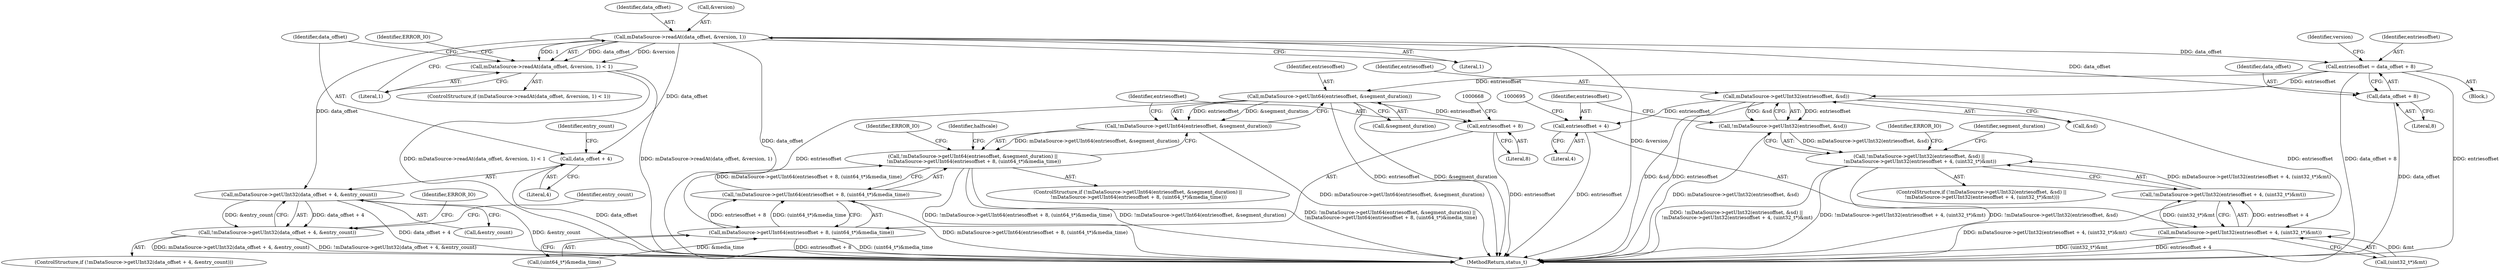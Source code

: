 digraph "0_Android_f4a88c8ed4f8186b3d6e2852993e063fc33ff231@API" {
"1000603" [label="(Call,mDataSource->readAt(data_offset, &version, 1))"];
"1000602" [label="(Call,mDataSource->readAt(data_offset, &version, 1) < 1)"];
"1000615" [label="(Call,mDataSource->getUInt32(data_offset + 4, &entry_count))"];
"1000614" [label="(Call,!mDataSource->getUInt32(data_offset + 4, &entry_count))"];
"1000616" [label="(Call,data_offset + 4)"];
"1000643" [label="(Call,entriesoffset = data_offset + 8)"];
"1000658" [label="(Call,mDataSource->getUInt64(entriesoffset, &segment_duration))"];
"1000657" [label="(Call,!mDataSource->getUInt64(entriesoffset, &segment_duration))"];
"1000656" [label="(Call,!mDataSource->getUInt64(entriesoffset, &segment_duration) ||\n !mDataSource->getUInt64(entriesoffset + 8, (uint64_t*)&media_time))"];
"1000663" [label="(Call,mDataSource->getUInt64(entriesoffset + 8, (uint64_t*)&media_time))"];
"1000662" [label="(Call,!mDataSource->getUInt64(entriesoffset + 8, (uint64_t*)&media_time))"];
"1000664" [label="(Call,entriesoffset + 8)"];
"1000685" [label="(Call,mDataSource->getUInt32(entriesoffset, &sd))"];
"1000684" [label="(Call,!mDataSource->getUInt32(entriesoffset, &sd))"];
"1000683" [label="(Call,!mDataSource->getUInt32(entriesoffset, &sd) ||\n !mDataSource->getUInt32(entriesoffset + 4, (uint32_t*)&mt))"];
"1000690" [label="(Call,mDataSource->getUInt32(entriesoffset + 4, (uint32_t*)&mt))"];
"1000689" [label="(Call,!mDataSource->getUInt32(entriesoffset + 4, (uint32_t*)&mt))"];
"1000691" [label="(Call,entriesoffset + 4)"];
"1000645" [label="(Call,data_offset + 8)"];
"1000687" [label="(Call,&sd)"];
"1000652" [label="(Identifier,version)"];
"1000660" [label="(Call,&segment_duration)"];
"1000686" [label="(Identifier,entriesoffset)"];
"1000665" [label="(Identifier,entriesoffset)"];
"1000690" [label="(Call,mDataSource->getUInt32(entriesoffset + 4, (uint32_t*)&mt))"];
"1000683" [label="(Call,!mDataSource->getUInt32(entriesoffset, &sd) ||\n !mDataSource->getUInt32(entriesoffset + 4, (uint32_t*)&mt))"];
"1000617" [label="(Identifier,data_offset)"];
"1000689" [label="(Call,!mDataSource->getUInt32(entriesoffset + 4, (uint32_t*)&mt))"];
"1000614" [label="(Call,!mDataSource->getUInt32(data_offset + 4, &entry_count))"];
"1000604" [label="(Identifier,data_offset)"];
"1000682" [label="(ControlStructure,if (!mDataSource->getUInt32(entriesoffset, &sd) ||\n !mDataSource->getUInt32(entriesoffset + 4, (uint32_t*)&mt)))"];
"1000615" [label="(Call,mDataSource->getUInt32(data_offset + 4, &entry_count))"];
"1000608" [label="(Literal,1)"];
"1000666" [label="(Literal,8)"];
"1000673" [label="(Identifier,ERROR_IO)"];
"1000684" [label="(Call,!mDataSource->getUInt32(entriesoffset, &sd))"];
"1000658" [label="(Call,mDataSource->getUInt64(entriesoffset, &segment_duration))"];
"1000693" [label="(Literal,4)"];
"1000641" [label="(Block,)"];
"1000667" [label="(Call,(uint64_t*)&media_time)"];
"1000603" [label="(Call,mDataSource->readAt(data_offset, &version, 1))"];
"1000691" [label="(Call,entriesoffset + 4)"];
"1000601" [label="(ControlStructure,if (mDataSource->readAt(data_offset, &version, 1) < 1))"];
"1000685" [label="(Call,mDataSource->getUInt32(entriesoffset, &sd))"];
"1000646" [label="(Identifier,data_offset)"];
"1000643" [label="(Call,entriesoffset = data_offset + 8)"];
"1000611" [label="(Identifier,ERROR_IO)"];
"1000662" [label="(Call,!mDataSource->getUInt64(entriesoffset + 8, (uint64_t*)&media_time))"];
"1000702" [label="(Identifier,segment_duration)"];
"1000692" [label="(Identifier,entriesoffset)"];
"1000663" [label="(Call,mDataSource->getUInt64(entriesoffset + 8, (uint64_t*)&media_time))"];
"1000655" [label="(ControlStructure,if (!mDataSource->getUInt64(entriesoffset, &segment_duration) ||\n !mDataSource->getUInt64(entriesoffset + 8, (uint64_t*)&media_time)))"];
"1000619" [label="(Call,&entry_count)"];
"1000626" [label="(Identifier,entry_count)"];
"1000618" [label="(Literal,4)"];
"1000645" [label="(Call,data_offset + 8)"];
"1000657" [label="(Call,!mDataSource->getUInt64(entriesoffset, &segment_duration))"];
"1000656" [label="(Call,!mDataSource->getUInt64(entriesoffset, &segment_duration) ||\n !mDataSource->getUInt64(entriesoffset + 8, (uint64_t*)&media_time))"];
"1000659" [label="(Identifier,entriesoffset)"];
"1000700" [label="(Identifier,ERROR_IO)"];
"1000694" [label="(Call,(uint32_t*)&mt)"];
"1002911" [label="(MethodReturn,status_t)"];
"1000616" [label="(Call,data_offset + 4)"];
"1000613" [label="(ControlStructure,if (!mDataSource->getUInt32(data_offset + 4, &entry_count)))"];
"1000623" [label="(Identifier,ERROR_IO)"];
"1000607" [label="(Literal,1)"];
"1000605" [label="(Call,&version)"];
"1000664" [label="(Call,entriesoffset + 8)"];
"1000620" [label="(Identifier,entry_count)"];
"1000713" [label="(Identifier,halfscale)"];
"1000644" [label="(Identifier,entriesoffset)"];
"1000647" [label="(Literal,8)"];
"1000602" [label="(Call,mDataSource->readAt(data_offset, &version, 1) < 1)"];
"1000603" -> "1000602"  [label="AST: "];
"1000603" -> "1000607"  [label="CFG: "];
"1000604" -> "1000603"  [label="AST: "];
"1000605" -> "1000603"  [label="AST: "];
"1000607" -> "1000603"  [label="AST: "];
"1000608" -> "1000603"  [label="CFG: "];
"1000603" -> "1002911"  [label="DDG: data_offset"];
"1000603" -> "1002911"  [label="DDG: &version"];
"1000603" -> "1000602"  [label="DDG: data_offset"];
"1000603" -> "1000602"  [label="DDG: &version"];
"1000603" -> "1000602"  [label="DDG: 1"];
"1000603" -> "1000615"  [label="DDG: data_offset"];
"1000603" -> "1000616"  [label="DDG: data_offset"];
"1000603" -> "1000643"  [label="DDG: data_offset"];
"1000603" -> "1000645"  [label="DDG: data_offset"];
"1000602" -> "1000601"  [label="AST: "];
"1000602" -> "1000608"  [label="CFG: "];
"1000608" -> "1000602"  [label="AST: "];
"1000611" -> "1000602"  [label="CFG: "];
"1000617" -> "1000602"  [label="CFG: "];
"1000602" -> "1002911"  [label="DDG: mDataSource->readAt(data_offset, &version, 1) < 1"];
"1000602" -> "1002911"  [label="DDG: mDataSource->readAt(data_offset, &version, 1)"];
"1000615" -> "1000614"  [label="AST: "];
"1000615" -> "1000619"  [label="CFG: "];
"1000616" -> "1000615"  [label="AST: "];
"1000619" -> "1000615"  [label="AST: "];
"1000614" -> "1000615"  [label="CFG: "];
"1000615" -> "1002911"  [label="DDG: data_offset + 4"];
"1000615" -> "1002911"  [label="DDG: &entry_count"];
"1000615" -> "1000614"  [label="DDG: data_offset + 4"];
"1000615" -> "1000614"  [label="DDG: &entry_count"];
"1000614" -> "1000613"  [label="AST: "];
"1000623" -> "1000614"  [label="CFG: "];
"1000626" -> "1000614"  [label="CFG: "];
"1000614" -> "1002911"  [label="DDG: !mDataSource->getUInt32(data_offset + 4, &entry_count)"];
"1000614" -> "1002911"  [label="DDG: mDataSource->getUInt32(data_offset + 4, &entry_count)"];
"1000616" -> "1000618"  [label="CFG: "];
"1000617" -> "1000616"  [label="AST: "];
"1000618" -> "1000616"  [label="AST: "];
"1000620" -> "1000616"  [label="CFG: "];
"1000616" -> "1002911"  [label="DDG: data_offset"];
"1000643" -> "1000641"  [label="AST: "];
"1000643" -> "1000645"  [label="CFG: "];
"1000644" -> "1000643"  [label="AST: "];
"1000645" -> "1000643"  [label="AST: "];
"1000652" -> "1000643"  [label="CFG: "];
"1000643" -> "1002911"  [label="DDG: entriesoffset"];
"1000643" -> "1002911"  [label="DDG: data_offset + 8"];
"1000643" -> "1000658"  [label="DDG: entriesoffset"];
"1000643" -> "1000685"  [label="DDG: entriesoffset"];
"1000658" -> "1000657"  [label="AST: "];
"1000658" -> "1000660"  [label="CFG: "];
"1000659" -> "1000658"  [label="AST: "];
"1000660" -> "1000658"  [label="AST: "];
"1000657" -> "1000658"  [label="CFG: "];
"1000658" -> "1002911"  [label="DDG: &segment_duration"];
"1000658" -> "1002911"  [label="DDG: entriesoffset"];
"1000658" -> "1000657"  [label="DDG: entriesoffset"];
"1000658" -> "1000657"  [label="DDG: &segment_duration"];
"1000658" -> "1000663"  [label="DDG: entriesoffset"];
"1000658" -> "1000664"  [label="DDG: entriesoffset"];
"1000657" -> "1000656"  [label="AST: "];
"1000665" -> "1000657"  [label="CFG: "];
"1000656" -> "1000657"  [label="CFG: "];
"1000657" -> "1002911"  [label="DDG: mDataSource->getUInt64(entriesoffset, &segment_duration)"];
"1000657" -> "1000656"  [label="DDG: mDataSource->getUInt64(entriesoffset, &segment_duration)"];
"1000656" -> "1000655"  [label="AST: "];
"1000656" -> "1000662"  [label="CFG: "];
"1000662" -> "1000656"  [label="AST: "];
"1000673" -> "1000656"  [label="CFG: "];
"1000713" -> "1000656"  [label="CFG: "];
"1000656" -> "1002911"  [label="DDG: !mDataSource->getUInt64(entriesoffset, &segment_duration) ||\n !mDataSource->getUInt64(entriesoffset + 8, (uint64_t*)&media_time)"];
"1000656" -> "1002911"  [label="DDG: !mDataSource->getUInt64(entriesoffset + 8, (uint64_t*)&media_time)"];
"1000656" -> "1002911"  [label="DDG: !mDataSource->getUInt64(entriesoffset, &segment_duration)"];
"1000662" -> "1000656"  [label="DDG: mDataSource->getUInt64(entriesoffset + 8, (uint64_t*)&media_time)"];
"1000663" -> "1000662"  [label="AST: "];
"1000663" -> "1000667"  [label="CFG: "];
"1000664" -> "1000663"  [label="AST: "];
"1000667" -> "1000663"  [label="AST: "];
"1000662" -> "1000663"  [label="CFG: "];
"1000663" -> "1002911"  [label="DDG: entriesoffset + 8"];
"1000663" -> "1002911"  [label="DDG: (uint64_t*)&media_time"];
"1000663" -> "1000662"  [label="DDG: entriesoffset + 8"];
"1000663" -> "1000662"  [label="DDG: (uint64_t*)&media_time"];
"1000667" -> "1000663"  [label="DDG: &media_time"];
"1000662" -> "1002911"  [label="DDG: mDataSource->getUInt64(entriesoffset + 8, (uint64_t*)&media_time)"];
"1000664" -> "1000666"  [label="CFG: "];
"1000665" -> "1000664"  [label="AST: "];
"1000666" -> "1000664"  [label="AST: "];
"1000668" -> "1000664"  [label="CFG: "];
"1000664" -> "1002911"  [label="DDG: entriesoffset"];
"1000685" -> "1000684"  [label="AST: "];
"1000685" -> "1000687"  [label="CFG: "];
"1000686" -> "1000685"  [label="AST: "];
"1000687" -> "1000685"  [label="AST: "];
"1000684" -> "1000685"  [label="CFG: "];
"1000685" -> "1002911"  [label="DDG: &sd"];
"1000685" -> "1002911"  [label="DDG: entriesoffset"];
"1000685" -> "1000684"  [label="DDG: entriesoffset"];
"1000685" -> "1000684"  [label="DDG: &sd"];
"1000685" -> "1000690"  [label="DDG: entriesoffset"];
"1000685" -> "1000691"  [label="DDG: entriesoffset"];
"1000684" -> "1000683"  [label="AST: "];
"1000692" -> "1000684"  [label="CFG: "];
"1000683" -> "1000684"  [label="CFG: "];
"1000684" -> "1002911"  [label="DDG: mDataSource->getUInt32(entriesoffset, &sd)"];
"1000684" -> "1000683"  [label="DDG: mDataSource->getUInt32(entriesoffset, &sd)"];
"1000683" -> "1000682"  [label="AST: "];
"1000683" -> "1000689"  [label="CFG: "];
"1000689" -> "1000683"  [label="AST: "];
"1000700" -> "1000683"  [label="CFG: "];
"1000702" -> "1000683"  [label="CFG: "];
"1000683" -> "1002911"  [label="DDG: !mDataSource->getUInt32(entriesoffset, &sd)"];
"1000683" -> "1002911"  [label="DDG: !mDataSource->getUInt32(entriesoffset + 4, (uint32_t*)&mt)"];
"1000683" -> "1002911"  [label="DDG: !mDataSource->getUInt32(entriesoffset, &sd) ||\n !mDataSource->getUInt32(entriesoffset + 4, (uint32_t*)&mt)"];
"1000689" -> "1000683"  [label="DDG: mDataSource->getUInt32(entriesoffset + 4, (uint32_t*)&mt)"];
"1000690" -> "1000689"  [label="AST: "];
"1000690" -> "1000694"  [label="CFG: "];
"1000691" -> "1000690"  [label="AST: "];
"1000694" -> "1000690"  [label="AST: "];
"1000689" -> "1000690"  [label="CFG: "];
"1000690" -> "1002911"  [label="DDG: (uint32_t*)&mt"];
"1000690" -> "1002911"  [label="DDG: entriesoffset + 4"];
"1000690" -> "1000689"  [label="DDG: entriesoffset + 4"];
"1000690" -> "1000689"  [label="DDG: (uint32_t*)&mt"];
"1000694" -> "1000690"  [label="DDG: &mt"];
"1000689" -> "1002911"  [label="DDG: mDataSource->getUInt32(entriesoffset + 4, (uint32_t*)&mt)"];
"1000691" -> "1000693"  [label="CFG: "];
"1000692" -> "1000691"  [label="AST: "];
"1000693" -> "1000691"  [label="AST: "];
"1000695" -> "1000691"  [label="CFG: "];
"1000691" -> "1002911"  [label="DDG: entriesoffset"];
"1000645" -> "1000647"  [label="CFG: "];
"1000646" -> "1000645"  [label="AST: "];
"1000647" -> "1000645"  [label="AST: "];
"1000645" -> "1002911"  [label="DDG: data_offset"];
}
